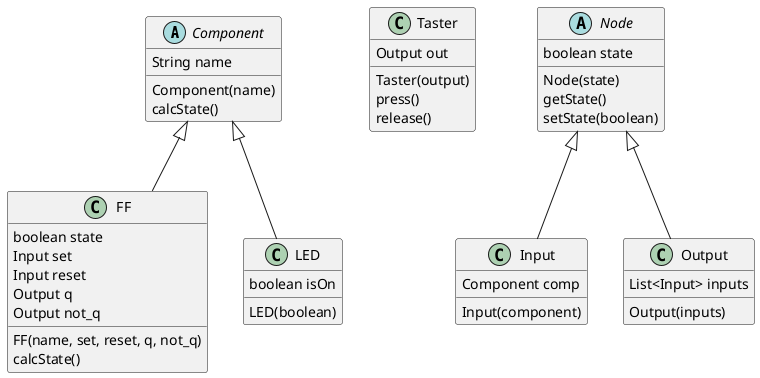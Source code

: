 @startuml
'https://plantuml.com/class-diagram

/'abstract class AbstractList
abstract AbstractCollection
interface List
interface Collection

List <|-- AbstractList
Collection <|-- AbstractCollection

Collection <|- List
AbstractCollection <|- AbstractList
AbstractList <|-- ArrayList

class ArrayList {
Object[] elementData
size()
}'/

abstract class Component {
String name
Component(name)
calcState()
}

class Taster{
Output out
Taster(output)
press()
release()
}

abstract class Node{
boolean state
Node(state)
getState()
setState(boolean)
}


class Input{
Component comp
Input(component)
}

class Output{
List<Input> inputs
Output(inputs)
}

class FF{
boolean state
Input set
Input reset
Output q
Output not_q
FF(name, set, reset, q, not_q)
calcState()
}

class LED{
boolean isOn
LED(boolean)
}

Component <|-- FF

Component <|-- LED
Node <|-- Input
Node <|-- Output
@enduml